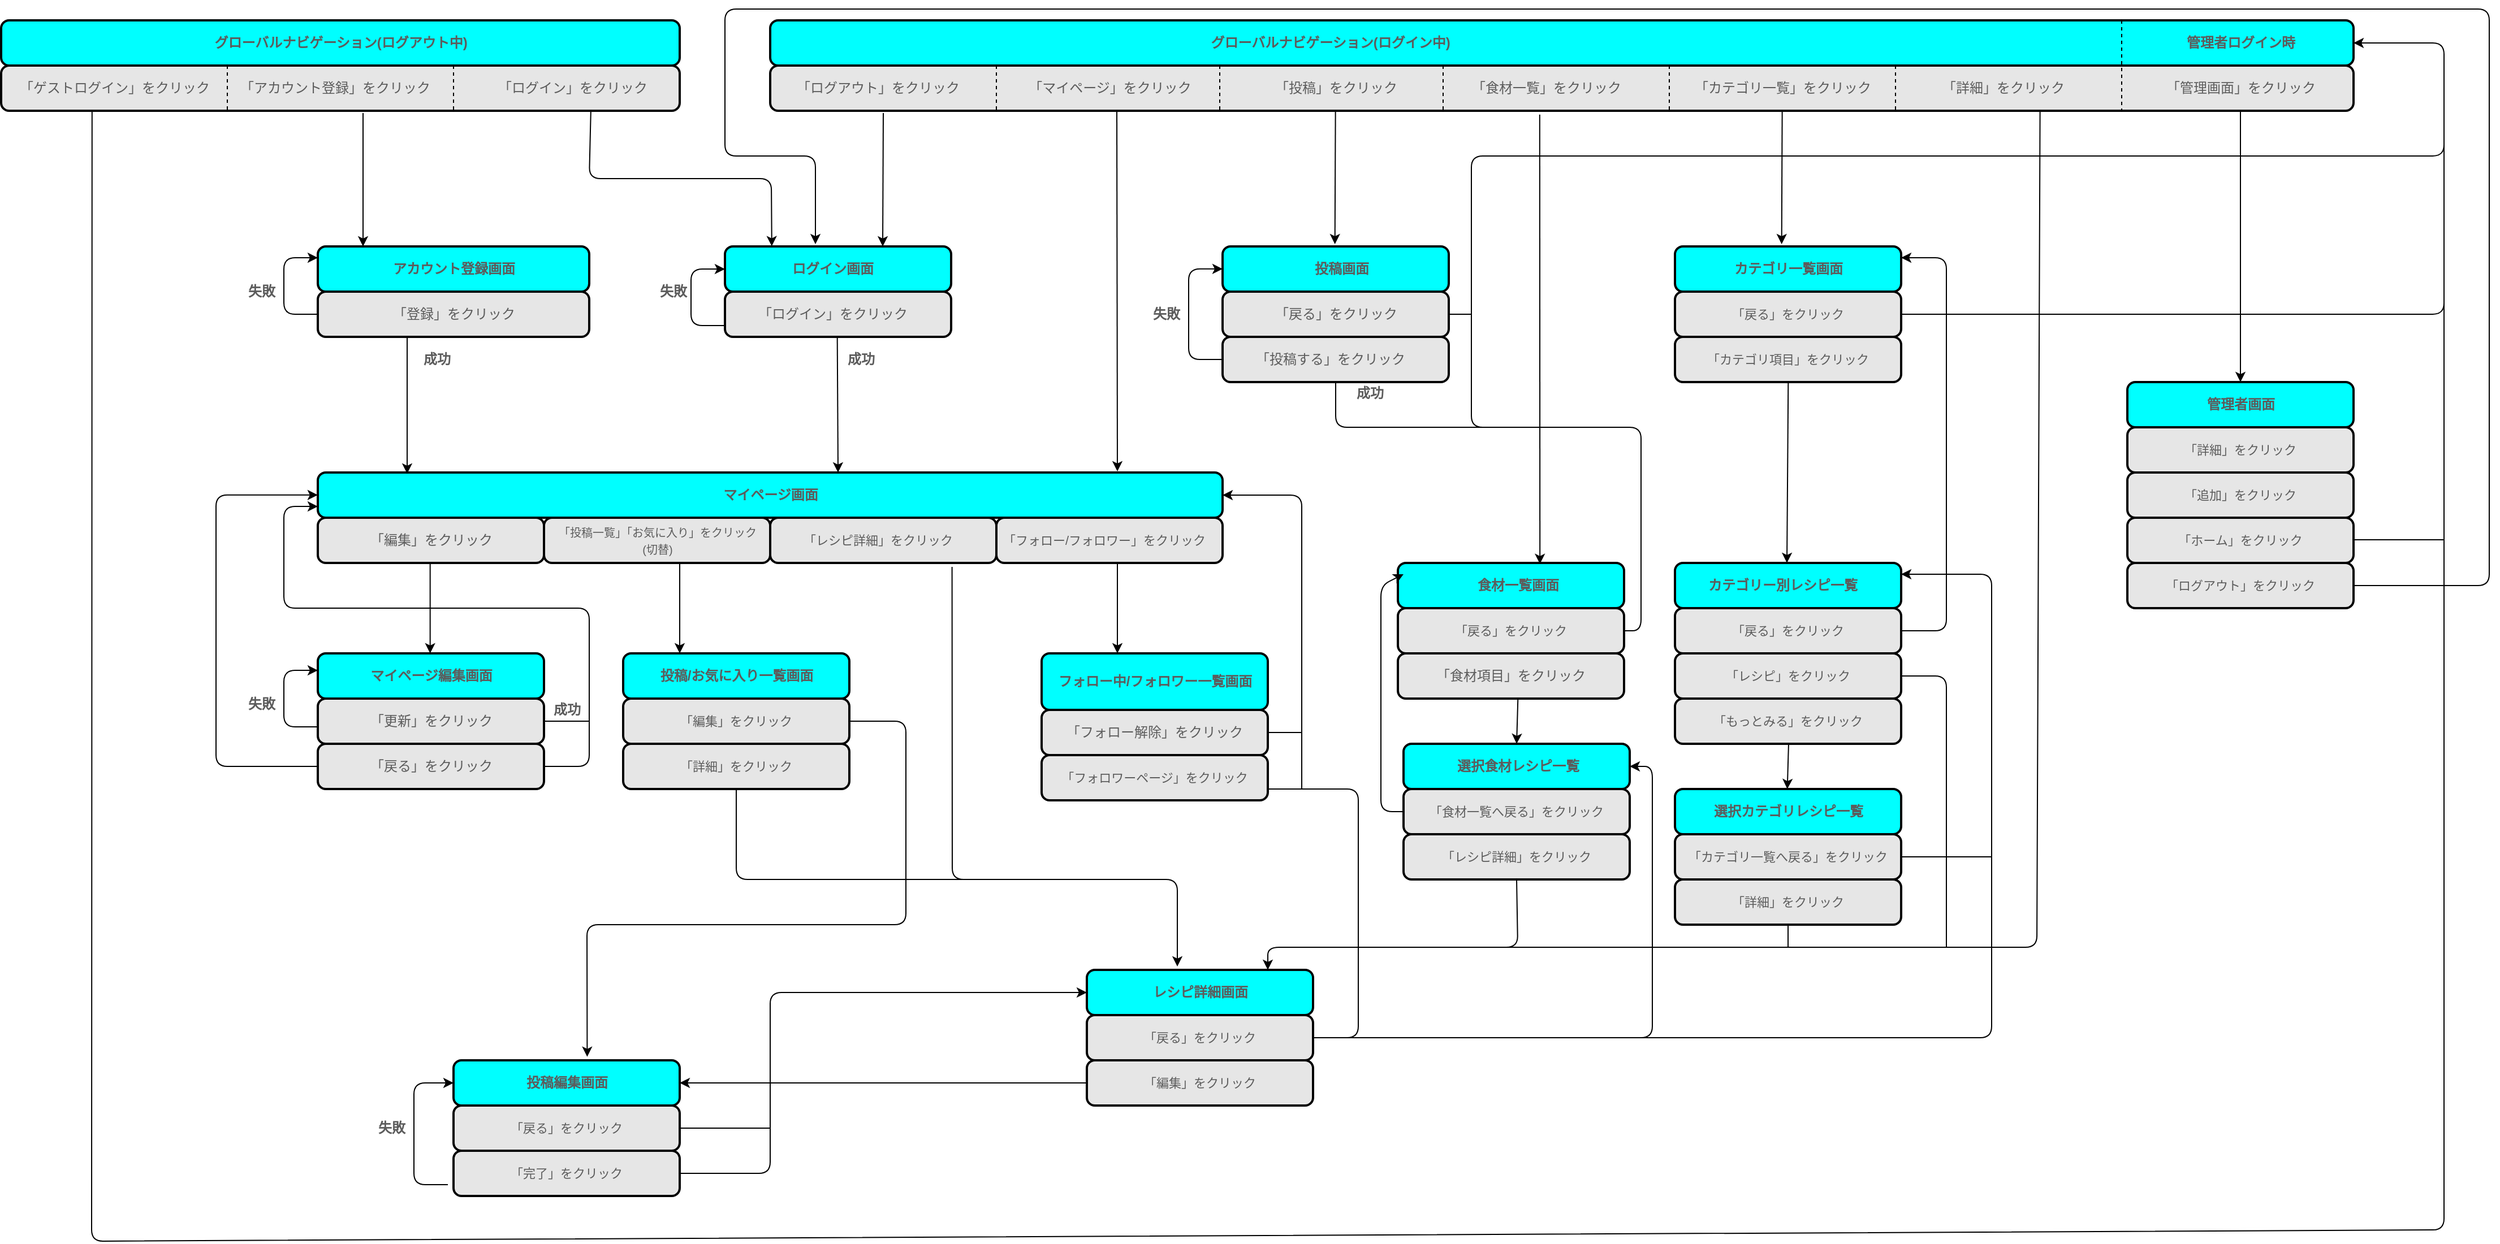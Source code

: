 <mxfile>
    <diagram id="wnUQLy2C2pSzw91083lf" name="ページ1">
        <mxGraphModel dx="3049" dy="1562" grid="1" gridSize="10" guides="1" tooltips="1" connect="1" arrows="1" fold="1" page="1" pageScale="1" pageWidth="827" pageHeight="1169" math="0" shadow="0">
            <root>
                <mxCell id="0"/>
                <mxCell id="1" parent="0"/>
                <mxCell id="24" value="" style="rounded=1;whiteSpace=wrap;html=1;absoluteArcSize=1;arcSize=14;strokeWidth=2;sketch=0;fontColor=#5C5C5C;fillColor=#00FFFF;" parent="1" vertex="1">
                    <mxGeometry x="-160" y="40" width="600" height="40" as="geometry"/>
                </mxCell>
                <mxCell id="26" value="&lt;b&gt;グローバルナビゲーション(ログアウト中)&lt;/b&gt;" style="text;html=1;align=center;verticalAlign=middle;resizable=0;points=[];autosize=1;strokeColor=none;fontColor=#5C5C5C;" parent="1" vertex="1">
                    <mxGeometry x="20" y="50" width="240" height="20" as="geometry"/>
                </mxCell>
                <mxCell id="27" value="&lt;b&gt;グローバルナビゲーション(ログイン中)&lt;/b&gt;" style="text;html=1;align=center;verticalAlign=middle;resizable=0;points=[];autosize=1;strokeColor=none;fontColor=#5C5C5C;" parent="1" vertex="1">
                    <mxGeometry x="570" y="50" width="220" height="20" as="geometry"/>
                </mxCell>
                <mxCell id="28" value="" style="rounded=1;whiteSpace=wrap;html=1;absoluteArcSize=1;arcSize=14;strokeWidth=2;sketch=0;fontColor=#5C5C5C;fillColor=#E6E6E6;" parent="1" vertex="1">
                    <mxGeometry x="-160" y="80" width="600" height="40" as="geometry"/>
                </mxCell>
                <mxCell id="29" value="" style="rounded=1;whiteSpace=wrap;html=1;absoluteArcSize=1;arcSize=14;strokeWidth=2;sketch=0;fontColor=#5C5C5C;fillColor=#E6E6E6;" parent="1" vertex="1">
                    <mxGeometry x="520" y="80" width="1400" height="40" as="geometry"/>
                </mxCell>
                <mxCell id="30" value="" style="line;strokeWidth=1;direction=south;html=1;perimeter=backbonePerimeter;points=[];outlineConnect=0;rounded=0;sketch=0;fontColor=#5C5C5C;fillColor=#E6E6E6;dashed=1;" parent="1" vertex="1">
                    <mxGeometry x="235" y="80" width="10" height="40" as="geometry"/>
                </mxCell>
                <mxCell id="31" value="" style="line;strokeWidth=1;direction=south;html=1;perimeter=backbonePerimeter;points=[];outlineConnect=0;rounded=0;sketch=0;fontColor=#5C5C5C;fillColor=#E6E6E6;dashed=1;" parent="1" vertex="1">
                    <mxGeometry x="715" y="80" width="10" height="40" as="geometry"/>
                </mxCell>
                <mxCell id="32" value="「ログイン」をクリック" style="text;html=1;align=center;verticalAlign=middle;resizable=0;points=[];autosize=1;strokeColor=none;fontColor=#5C5C5C;" parent="1" vertex="1">
                    <mxGeometry x="270" y="90" width="150" height="20" as="geometry"/>
                </mxCell>
                <mxCell id="33" value="&lt;font style=&quot;font-size: 12px&quot;&gt;「アカウント登録」をクリック&lt;/font&gt;" style="text;html=1;align=center;verticalAlign=middle;resizable=0;points=[];autosize=1;strokeColor=none;fontColor=#5C5C5C;" parent="1" vertex="1">
                    <mxGeometry x="45" y="90" width="180" height="20" as="geometry"/>
                </mxCell>
                <mxCell id="35" value="" style="rounded=1;whiteSpace=wrap;html=1;absoluteArcSize=1;arcSize=14;strokeWidth=2;sketch=0;fontColor=#5C5C5C;fillColor=#00FFFF;" parent="1" vertex="1">
                    <mxGeometry x="520" y="40" width="1400" height="40" as="geometry"/>
                </mxCell>
                <mxCell id="37" value="&lt;b&gt;グローバルナビゲーション(ログイン中)&lt;/b&gt;" style="text;html=1;align=center;verticalAlign=middle;resizable=0;points=[];autosize=1;strokeColor=none;fontColor=#5C5C5C;" parent="1" vertex="1">
                    <mxGeometry x="905" y="50" width="220" height="20" as="geometry"/>
                </mxCell>
                <mxCell id="44" value="" style="rounded=1;whiteSpace=wrap;html=1;absoluteArcSize=1;arcSize=14;strokeWidth=2;sketch=0;fontColor=#5C5C5C;fillColor=#00FFFF;" parent="1" vertex="1">
                    <mxGeometry x="120" y="240" width="240" height="40" as="geometry"/>
                </mxCell>
                <mxCell id="45" value="&lt;b&gt;アカウント登録画面&lt;/b&gt;" style="text;html=1;align=center;verticalAlign=middle;resizable=0;points=[];autosize=1;strokeColor=none;fontColor=#5C5C5C;" parent="1" vertex="1">
                    <mxGeometry x="180" y="250" width="120" height="20" as="geometry"/>
                </mxCell>
                <mxCell id="46" value="" style="rounded=1;whiteSpace=wrap;html=1;absoluteArcSize=1;arcSize=14;strokeWidth=2;sketch=0;fontColor=#5C5C5C;fillColor=#E6E6E6;" parent="1" vertex="1">
                    <mxGeometry x="120" y="280" width="240" height="40" as="geometry"/>
                </mxCell>
                <mxCell id="48" value="&lt;font style=&quot;font-size: 12px&quot;&gt;「登録」をクリック&lt;/font&gt;" style="text;html=1;align=center;verticalAlign=middle;resizable=0;points=[];autosize=1;strokeColor=none;fontColor=#5C5C5C;" parent="1" vertex="1">
                    <mxGeometry x="180" y="290" width="120" height="20" as="geometry"/>
                </mxCell>
                <mxCell id="50" value="「ログアウト」をクリック" style="text;html=1;align=center;verticalAlign=middle;resizable=0;points=[];autosize=1;strokeColor=none;fontColor=#5C5C5C;" parent="1" vertex="1">
                    <mxGeometry x="535" y="90" width="160" height="20" as="geometry"/>
                </mxCell>
                <mxCell id="51" value="" style="rounded=1;whiteSpace=wrap;html=1;absoluteArcSize=1;arcSize=14;strokeWidth=2;sketch=0;fontColor=#5C5C5C;fillColor=#00FFFF;" parent="1" vertex="1">
                    <mxGeometry x="480" y="240" width="200" height="40" as="geometry"/>
                </mxCell>
                <mxCell id="52" value="&lt;b&gt;ログイン画面&lt;/b&gt;" style="text;html=1;align=center;verticalAlign=middle;resizable=0;points=[];autosize=1;strokeColor=none;fontColor=#5C5C5C;" parent="1" vertex="1">
                    <mxGeometry x="530" y="250" width="90" height="20" as="geometry"/>
                </mxCell>
                <mxCell id="53" value="" style="rounded=1;whiteSpace=wrap;html=1;absoluteArcSize=1;arcSize=14;strokeWidth=2;sketch=0;fontColor=#5C5C5C;fillColor=#E6E6E6;" parent="1" vertex="1">
                    <mxGeometry x="480" y="280" width="200" height="40" as="geometry"/>
                </mxCell>
                <mxCell id="54" value="「ログイン」をクリック" style="text;html=1;align=center;verticalAlign=middle;resizable=0;points=[];autosize=1;strokeColor=none;fontColor=#5C5C5C;" parent="1" vertex="1">
                    <mxGeometry x="500" y="290" width="150" height="20" as="geometry"/>
                </mxCell>
                <mxCell id="58" value="" style="endArrow=classic;html=1;fontColor=#5C5C5C;fillColor=#21C0A5;" parent="1" edge="1">
                    <mxGeometry width="50" height="50" relative="1" as="geometry">
                        <mxPoint x="160" y="122" as="sourcePoint"/>
                        <mxPoint x="160" y="240" as="targetPoint"/>
                    </mxGeometry>
                </mxCell>
                <mxCell id="59" value="" style="endArrow=classic;html=1;fontColor=#5C5C5C;fillColor=#21C0A5;" parent="1" edge="1">
                    <mxGeometry width="50" height="50" relative="1" as="geometry">
                        <mxPoint x="620" y="122" as="sourcePoint"/>
                        <mxPoint x="619.5" y="240" as="targetPoint"/>
                    </mxGeometry>
                </mxCell>
                <mxCell id="60" value="" style="endArrow=classic;html=1;fontColor=#5C5C5C;fillColor=#21C0A5;exitX=0.869;exitY=1.025;exitDx=0;exitDy=0;exitPerimeter=0;entryX=0.207;entryY=-0.005;entryDx=0;entryDy=0;entryPerimeter=0;" parent="1" source="28" target="51" edge="1">
                    <mxGeometry width="50" height="50" relative="1" as="geometry">
                        <mxPoint x="340.4" y="110.0" as="sourcePoint"/>
                        <mxPoint x="560" y="180" as="targetPoint"/>
                        <Array as="points">
                            <mxPoint x="360" y="180"/>
                            <mxPoint x="521" y="180"/>
                        </Array>
                    </mxGeometry>
                </mxCell>
                <mxCell id="62" value="「マイページ」をクリック" style="text;html=1;align=center;verticalAlign=middle;resizable=0;points=[];autosize=1;strokeColor=none;fontColor=#5C5C5C;" parent="1" vertex="1">
                    <mxGeometry x="740" y="90" width="160" height="20" as="geometry"/>
                </mxCell>
                <mxCell id="63" value="" style="rounded=1;whiteSpace=wrap;html=1;absoluteArcSize=1;arcSize=14;strokeWidth=2;sketch=0;fontColor=#5C5C5C;fillColor=#00FFFF;" parent="1" vertex="1">
                    <mxGeometry x="120" y="440" width="800" height="40" as="geometry"/>
                </mxCell>
                <mxCell id="64" value="" style="rounded=1;whiteSpace=wrap;html=1;absoluteArcSize=1;arcSize=14;strokeWidth=2;sketch=0;fontColor=#5C5C5C;fillColor=#E6E6E6;" parent="1" vertex="1">
                    <mxGeometry x="120" y="480" width="200" height="40" as="geometry"/>
                </mxCell>
                <mxCell id="65" value="&lt;b&gt;マイページ画面&lt;/b&gt;" style="text;html=1;align=center;verticalAlign=middle;resizable=0;points=[];autosize=1;strokeColor=none;fontColor=#5C5C5C;" parent="1" vertex="1">
                    <mxGeometry x="470" y="450" width="100" height="20" as="geometry"/>
                </mxCell>
                <mxCell id="72" value="「編集」をクリック" style="text;html=1;align=center;verticalAlign=middle;resizable=0;points=[];autosize=1;strokeColor=none;fontColor=#5C5C5C;" parent="1" vertex="1">
                    <mxGeometry x="160" y="490" width="120" height="20" as="geometry"/>
                </mxCell>
                <mxCell id="76" value="" style="rounded=1;whiteSpace=wrap;html=1;absoluteArcSize=1;arcSize=14;strokeWidth=2;sketch=0;fontColor=#5C5C5C;fillColor=#00FFFF;" parent="1" vertex="1">
                    <mxGeometry x="120" y="600" width="200" height="40" as="geometry"/>
                </mxCell>
                <mxCell id="78" value="&lt;b&gt;マイページ編集画面&lt;/b&gt;" style="text;html=1;align=center;verticalAlign=middle;resizable=0;points=[];autosize=1;strokeColor=none;fontColor=#5C5C5C;" parent="1" vertex="1">
                    <mxGeometry x="160" y="610" width="120" height="20" as="geometry"/>
                </mxCell>
                <mxCell id="84" value="成功" style="text;html=1;align=center;verticalAlign=middle;resizable=0;points=[];autosize=1;strokeColor=none;fontColor=#5C5C5C;fontStyle=1" parent="1" vertex="1">
                    <mxGeometry x="320" y="640" width="40" height="20" as="geometry"/>
                </mxCell>
                <mxCell id="86" value="" style="rounded=1;whiteSpace=wrap;html=1;absoluteArcSize=1;arcSize=14;strokeWidth=2;sketch=0;fontColor=#5C5C5C;fillColor=#E6E6E6;" parent="1" vertex="1">
                    <mxGeometry x="120" y="640" width="200" height="40" as="geometry"/>
                </mxCell>
                <mxCell id="88" value="" style="rounded=1;whiteSpace=wrap;html=1;absoluteArcSize=1;arcSize=14;strokeWidth=2;sketch=0;fontColor=#5C5C5C;fillColor=#E6E6E6;" parent="1" vertex="1">
                    <mxGeometry x="120" y="680" width="200" height="40" as="geometry"/>
                </mxCell>
                <mxCell id="89" value="" style="rounded=1;whiteSpace=wrap;html=1;absoluteArcSize=1;arcSize=14;strokeWidth=2;sketch=0;fontColor=#5C5C5C;fillColor=#E6E6E6;" parent="1" vertex="1">
                    <mxGeometry x="520" y="480" width="200" height="40" as="geometry"/>
                </mxCell>
                <mxCell id="90" value="" style="rounded=1;whiteSpace=wrap;html=1;absoluteArcSize=1;arcSize=14;strokeWidth=2;sketch=0;fontColor=#5C5C5C;fillColor=#00FFFF;" parent="1" vertex="1">
                    <mxGeometry x="760" y="600" width="200" height="50" as="geometry"/>
                </mxCell>
                <mxCell id="91" value="「フォロー解除」をクリック" style="rounded=1;whiteSpace=wrap;html=1;absoluteArcSize=1;arcSize=14;strokeWidth=2;sketch=0;fontColor=#5C5C5C;fillColor=#E6E6E6;" parent="1" vertex="1">
                    <mxGeometry x="760" y="650" width="200" height="40" as="geometry"/>
                </mxCell>
                <mxCell id="93" value="「レシピ詳細」をクリック" style="text;html=1;align=center;verticalAlign=middle;resizable=0;points=[];autosize=1;strokeColor=none;fontColor=#5C5C5C;fontSize=11;" parent="1" vertex="1">
                    <mxGeometry x="540" y="490" width="150" height="20" as="geometry"/>
                </mxCell>
                <mxCell id="94" value="&lt;b&gt;フォロー中/フォロワー一覧画面&lt;/b&gt;" style="text;html=1;align=center;verticalAlign=middle;resizable=0;points=[];autosize=1;strokeColor=none;fontColor=#5C5C5C;" parent="1" vertex="1">
                    <mxGeometry x="765" y="615" width="190" height="20" as="geometry"/>
                </mxCell>
                <mxCell id="96" value="「戻る」をクリック" style="text;html=1;align=center;verticalAlign=middle;resizable=0;points=[];autosize=1;strokeColor=none;fontColor=#5C5C5C;" parent="1" vertex="1">
                    <mxGeometry x="160" y="690" width="120" height="20" as="geometry"/>
                </mxCell>
                <mxCell id="97" value="" style="edgeStyle=segmentEdgeStyle;endArrow=classic;html=1;fontColor=#5C5C5C;strokeColor=#000000;fillColor=#21C0A5;" parent="1" edge="1">
                    <mxGeometry width="50" height="50" relative="1" as="geometry">
                        <mxPoint x="120" y="700" as="sourcePoint"/>
                        <mxPoint x="119.93" y="459.93" as="targetPoint"/>
                        <Array as="points">
                            <mxPoint x="30" y="700"/>
                            <mxPoint x="30" y="460"/>
                        </Array>
                    </mxGeometry>
                </mxCell>
                <mxCell id="101" value="" style="edgeStyle=segmentEdgeStyle;endArrow=classic;html=1;fontColor=#5C5C5C;strokeColor=#000000;fillColor=#21C0A5;entryX=1;entryY=0.5;entryDx=0;entryDy=0;" parent="1" target="63" edge="1">
                    <mxGeometry width="50" height="50" relative="1" as="geometry">
                        <mxPoint x="990" y="720" as="sourcePoint"/>
                        <mxPoint x="730" y="460" as="targetPoint"/>
                        <Array as="points">
                            <mxPoint x="990" y="670"/>
                            <mxPoint x="990" y="460"/>
                        </Array>
                    </mxGeometry>
                </mxCell>
                <mxCell id="105" value="&lt;font style=&quot;font-size: 11px&quot;&gt;「フォロワーページ」をクリック&lt;/font&gt;" style="rounded=1;whiteSpace=wrap;html=1;absoluteArcSize=1;arcSize=14;strokeWidth=2;sketch=0;fontColor=#5C5C5C;fillColor=#E6E6E6;" parent="1" vertex="1">
                    <mxGeometry x="760" y="690" width="200" height="40" as="geometry"/>
                </mxCell>
                <mxCell id="107" value="" style="endArrow=classic;html=1;fontColor=#5C5C5C;fillColor=#21C0A5;" parent="1" edge="1">
                    <mxGeometry width="50" height="50" relative="1" as="geometry">
                        <mxPoint x="219.33" y="520" as="sourcePoint"/>
                        <mxPoint x="219.33" y="600" as="targetPoint"/>
                    </mxGeometry>
                </mxCell>
                <mxCell id="108" value="" style="endArrow=classic;html=1;fontColor=#5C5C5C;fillColor=#21C0A5;" parent="1" edge="1">
                    <mxGeometry width="50" height="50" relative="1" as="geometry">
                        <mxPoint x="827" y="520" as="sourcePoint"/>
                        <mxPoint x="827" y="600" as="targetPoint"/>
                    </mxGeometry>
                </mxCell>
                <mxCell id="110" value="" style="line;strokeWidth=1;direction=south;html=1;perimeter=backbonePerimeter;points=[];outlineConnect=0;rounded=0;sketch=0;fontColor=#5C5C5C;fillColor=#E6E6E6;dashed=1;" parent="1" vertex="1">
                    <mxGeometry x="725" y="80" width="385" height="40" as="geometry"/>
                </mxCell>
                <mxCell id="112" value="" style="edgeStyle=segmentEdgeStyle;endArrow=classic;html=1;fontSize=11;fontColor=#5C5C5C;strokeColor=#000000;fillColor=#21C0A5;exitX=0;exitY=0.5;exitDx=0;exitDy=0;entryX=0;entryY=0.25;entryDx=0;entryDy=0;" parent="1" source="46" target="44" edge="1">
                    <mxGeometry width="50" height="50" relative="1" as="geometry">
                        <mxPoint x="390" y="440" as="sourcePoint"/>
                        <mxPoint x="100" y="260" as="targetPoint"/>
                        <Array as="points">
                            <mxPoint x="90" y="300"/>
                            <mxPoint x="90" y="250"/>
                        </Array>
                    </mxGeometry>
                </mxCell>
                <mxCell id="114" value="" style="edgeStyle=segmentEdgeStyle;endArrow=classic;html=1;fontSize=11;fontColor=#5C5C5C;strokeColor=#000000;fillColor=#21C0A5;exitX=0;exitY=0.5;exitDx=0;exitDy=0;entryX=0;entryY=0.25;entryDx=0;entryDy=0;" parent="1" edge="1">
                    <mxGeometry width="50" height="50" relative="1" as="geometry">
                        <mxPoint x="480" y="310" as="sourcePoint"/>
                        <mxPoint x="480" y="260" as="targetPoint"/>
                        <Array as="points">
                            <mxPoint x="450" y="310"/>
                            <mxPoint x="450" y="260"/>
                        </Array>
                    </mxGeometry>
                </mxCell>
                <mxCell id="115" value="失敗" style="text;html=1;align=center;verticalAlign=middle;resizable=0;points=[];autosize=1;strokeColor=none;fontColor=#5C5C5C;fontStyle=1" parent="1" vertex="1">
                    <mxGeometry x="414" y="270" width="40" height="20" as="geometry"/>
                </mxCell>
                <mxCell id="116" value="「食材一覧」をクリック" style="text;html=1;align=center;verticalAlign=middle;resizable=0;points=[];autosize=1;strokeColor=none;fontColor=#5C5C5C;" parent="1" vertex="1">
                    <mxGeometry x="1131" y="90" width="150" height="20" as="geometry"/>
                </mxCell>
                <mxCell id="117" value="「カテゴリ一覧」をクリック" style="text;html=1;align=center;verticalAlign=middle;resizable=0;points=[];autosize=1;strokeColor=none;fontColor=#5C5C5C;" parent="1" vertex="1">
                    <mxGeometry x="1330" y="90" width="170" height="20" as="geometry"/>
                </mxCell>
                <mxCell id="118" value="" style="line;strokeWidth=1;direction=south;html=1;perimeter=backbonePerimeter;points=[];outlineConnect=0;rounded=0;sketch=0;fontColor=#5C5C5C;fillColor=#E6E6E6;dashed=1;" parent="1" vertex="1">
                    <mxGeometry x="1110" y="80" width="10" height="40" as="geometry"/>
                </mxCell>
                <mxCell id="120" value="" style="line;strokeWidth=1;direction=south;html=1;perimeter=backbonePerimeter;points=[];outlineConnect=0;rounded=0;sketch=0;fontColor=#5C5C5C;fillColor=#E6E6E6;dashed=1;" parent="1" vertex="1">
                    <mxGeometry x="1310" y="80" width="10" height="40" as="geometry"/>
                </mxCell>
                <mxCell id="121" value="「投稿」をクリック" style="text;html=1;align=center;verticalAlign=middle;resizable=0;points=[];autosize=1;strokeColor=none;fontColor=#5C5C5C;" parent="1" vertex="1">
                    <mxGeometry x="960" y="90" width="120" height="20" as="geometry"/>
                </mxCell>
                <mxCell id="122" value="" style="endArrow=classic;html=1;fontColor=#5C5C5C;fillColor=#21C0A5;" parent="1" edge="1">
                    <mxGeometry width="50" height="50" relative="1" as="geometry">
                        <mxPoint x="826.5" y="120" as="sourcePoint"/>
                        <mxPoint x="827" y="439" as="targetPoint"/>
                    </mxGeometry>
                </mxCell>
                <mxCell id="95" value="「更新」をクリック" style="text;html=1;align=center;verticalAlign=middle;resizable=0;points=[];autosize=1;strokeColor=none;fontColor=#5C5C5C;" parent="1" vertex="1">
                    <mxGeometry x="160" y="650" width="120" height="20" as="geometry"/>
                </mxCell>
                <mxCell id="127" value="" style="endArrow=classic;html=1;" parent="1" edge="1">
                    <mxGeometry width="50" height="50" relative="1" as="geometry">
                        <mxPoint x="199" y="320" as="sourcePoint"/>
                        <mxPoint x="199" y="441" as="targetPoint"/>
                    </mxGeometry>
                </mxCell>
                <mxCell id="129" value="成功" style="text;html=1;align=center;verticalAlign=middle;resizable=0;points=[];autosize=1;strokeColor=none;fontColor=#5C5C5C;fontStyle=1" parent="1" vertex="1">
                    <mxGeometry x="205" y="330" width="40" height="20" as="geometry"/>
                </mxCell>
                <mxCell id="130" value="成功" style="text;html=1;align=center;verticalAlign=middle;resizable=0;points=[];autosize=1;strokeColor=none;fontColor=#5C5C5C;fontStyle=1" parent="1" vertex="1">
                    <mxGeometry x="580" y="330" width="40" height="20" as="geometry"/>
                </mxCell>
                <mxCell id="132" value="" style="endArrow=classic;html=1;exitX=1;exitY=0.5;exitDx=0;exitDy=0;entryX=0;entryY=0.75;entryDx=0;entryDy=0;" parent="1" source="88" target="63" edge="1">
                    <mxGeometry width="50" height="50" relative="1" as="geometry">
                        <mxPoint x="460" y="460" as="sourcePoint"/>
                        <mxPoint x="90" y="470" as="targetPoint"/>
                        <Array as="points">
                            <mxPoint x="360" y="700"/>
                            <mxPoint x="360" y="560"/>
                            <mxPoint x="90" y="560"/>
                            <mxPoint x="90" y="470"/>
                        </Array>
                    </mxGeometry>
                </mxCell>
                <mxCell id="134" value="" style="rounded=1;whiteSpace=wrap;html=1;absoluteArcSize=1;arcSize=14;strokeWidth=2;sketch=0;fontColor=#5C5C5C;fillColor=#00FFFF;" parent="1" vertex="1">
                    <mxGeometry x="920" y="240" width="200" height="40" as="geometry"/>
                </mxCell>
                <mxCell id="135" value="" style="rounded=1;whiteSpace=wrap;html=1;absoluteArcSize=1;arcSize=14;strokeWidth=2;sketch=0;fontColor=#5C5C5C;fillColor=#E6E6E6;" parent="1" vertex="1">
                    <mxGeometry x="920" y="320" width="200" height="40" as="geometry"/>
                </mxCell>
                <mxCell id="136" value="&lt;b&gt;投稿画面&lt;/b&gt;" style="text;html=1;align=center;verticalAlign=middle;resizable=0;points=[];autosize=1;strokeColor=none;fontColor=#5C5C5C;" parent="1" vertex="1">
                    <mxGeometry x="995" y="250" width="60" height="20" as="geometry"/>
                </mxCell>
                <mxCell id="137" value="「投稿する」をクリック" style="text;html=1;align=center;verticalAlign=middle;resizable=0;points=[];autosize=1;strokeColor=none;fontColor=#5C5C5C;" parent="1" vertex="1">
                    <mxGeometry x="940" y="330" width="150" height="20" as="geometry"/>
                </mxCell>
                <mxCell id="138" value="" style="endArrow=classic;html=1;fontColor=#5C5C5C;fillColor=#21C0A5;" parent="1" edge="1">
                    <mxGeometry width="50" height="50" relative="1" as="geometry">
                        <mxPoint x="1019.83" y="120" as="sourcePoint"/>
                        <mxPoint x="1019.33" y="238" as="targetPoint"/>
                    </mxGeometry>
                </mxCell>
                <mxCell id="139" value="" style="edgeStyle=segmentEdgeStyle;endArrow=classic;html=1;fontSize=11;fontColor=#5C5C5C;strokeColor=#000000;fillColor=#21C0A5;entryX=0;entryY=0.25;entryDx=0;entryDy=0;exitX=0;exitY=0.5;exitDx=0;exitDy=0;" parent="1" source="135" edge="1">
                    <mxGeometry width="50" height="50" relative="1" as="geometry">
                        <mxPoint x="890" y="340" as="sourcePoint"/>
                        <mxPoint x="920" y="259.93" as="targetPoint"/>
                        <Array as="points">
                            <mxPoint x="890" y="340"/>
                            <mxPoint x="890" y="260"/>
                        </Array>
                    </mxGeometry>
                </mxCell>
                <mxCell id="140" value="失敗" style="text;html=1;align=center;verticalAlign=middle;resizable=0;points=[];autosize=1;strokeColor=none;fontColor=#5C5C5C;fontStyle=1" parent="1" vertex="1">
                    <mxGeometry x="850" y="290" width="40" height="20" as="geometry"/>
                </mxCell>
                <mxCell id="142" value="成功" style="text;html=1;align=center;verticalAlign=middle;resizable=0;points=[];autosize=1;strokeColor=none;fontColor=#5C5C5C;fontStyle=1" parent="1" vertex="1">
                    <mxGeometry x="1030" y="360" width="40" height="20" as="geometry"/>
                </mxCell>
                <mxCell id="145" value="" style="rounded=1;whiteSpace=wrap;html=1;absoluteArcSize=1;arcSize=14;strokeWidth=2;sketch=0;fontColor=#5C5C5C;fillColor=#E6E6E6;" parent="1" vertex="1">
                    <mxGeometry x="920" y="280" width="200" height="40" as="geometry"/>
                </mxCell>
                <mxCell id="146" value="「戻る」をクリック" style="text;html=1;align=center;verticalAlign=middle;resizable=0;points=[];autosize=1;strokeColor=none;fontColor=#5C5C5C;" parent="1" vertex="1">
                    <mxGeometry x="960" y="290" width="120" height="20" as="geometry"/>
                </mxCell>
                <mxCell id="151" value="" style="rounded=1;whiteSpace=wrap;html=1;absoluteArcSize=1;arcSize=14;strokeWidth=2;sketch=0;fontColor=#5C5C5C;fillColor=#00FFFF;" parent="1" vertex="1">
                    <mxGeometry x="1075" y="520" width="200" height="40" as="geometry"/>
                </mxCell>
                <mxCell id="152" value="「食材項目」をクリック" style="rounded=1;whiteSpace=wrap;html=1;absoluteArcSize=1;arcSize=14;strokeWidth=2;sketch=0;fontColor=#5C5C5C;fillColor=#E6E6E6;" parent="1" vertex="1">
                    <mxGeometry x="1075" y="600" width="200" height="40" as="geometry"/>
                </mxCell>
                <mxCell id="154" value="&lt;b&gt;食材一覧画面&lt;/b&gt;" style="text;html=1;align=center;verticalAlign=middle;resizable=0;points=[];autosize=1;strokeColor=none;fontColor=#5C5C5C;" parent="1" vertex="1">
                    <mxGeometry x="1136" y="530" width="90" height="20" as="geometry"/>
                </mxCell>
                <mxCell id="160" value="" style="rounded=1;whiteSpace=wrap;html=1;absoluteArcSize=1;arcSize=14;strokeWidth=2;sketch=0;fontColor=#5C5C5C;fillColor=#00FFFF;" parent="1" vertex="1">
                    <mxGeometry x="390" y="600" width="200" height="40" as="geometry"/>
                </mxCell>
                <mxCell id="161" value="&lt;b&gt;投稿/お気に入り一覧画面&lt;/b&gt;" style="text;html=1;align=center;verticalAlign=middle;resizable=0;points=[];autosize=1;strokeColor=none;fontColor=#5C5C5C;" parent="1" vertex="1">
                    <mxGeometry x="415" y="610" width="150" height="20" as="geometry"/>
                </mxCell>
                <mxCell id="163" value="" style="rounded=1;whiteSpace=wrap;html=1;absoluteArcSize=1;arcSize=14;strokeWidth=2;sketch=0;fontColor=#5C5C5C;fillColor=#E6E6E6;" parent="1" vertex="1">
                    <mxGeometry x="320" y="480" width="200" height="40" as="geometry"/>
                </mxCell>
                <mxCell id="164" value="&lt;font style=&quot;font-size: 10px&quot;&gt;「投稿一覧」「お気に入り」をクリック&lt;br&gt;(切替)&lt;/font&gt;" style="text;html=1;align=center;verticalAlign=middle;resizable=0;points=[];autosize=1;strokeColor=none;fontColor=#5C5C5C;" parent="1" vertex="1">
                    <mxGeometry x="320" y="485" width="200" height="30" as="geometry"/>
                </mxCell>
                <mxCell id="165" value="" style="endArrow=classic;html=1;fontColor=#5C5C5C;fillColor=#21C0A5;" parent="1" edge="1">
                    <mxGeometry width="50" height="50" relative="1" as="geometry">
                        <mxPoint x="440" y="520" as="sourcePoint"/>
                        <mxPoint x="440" y="600" as="targetPoint"/>
                    </mxGeometry>
                </mxCell>
                <mxCell id="166" value="" style="endArrow=none;html=1;exitX=0;exitY=0.5;exitDx=0;exitDy=0;entryX=1;entryY=0.5;entryDx=0;entryDy=0;" parent="1" target="86" edge="1">
                    <mxGeometry width="50" height="50" relative="1" as="geometry">
                        <mxPoint x="360" y="660" as="sourcePoint"/>
                        <mxPoint x="330" y="660" as="targetPoint"/>
                    </mxGeometry>
                </mxCell>
                <mxCell id="167" value="" style="endArrow=none;html=1;exitX=0.5;exitY=1;exitDx=0;exitDy=0;" parent="1" source="135" edge="1">
                    <mxGeometry width="50" height="50" relative="1" as="geometry">
                        <mxPoint x="1260" y="305" as="sourcePoint"/>
                        <mxPoint x="1140" y="400" as="targetPoint"/>
                        <Array as="points">
                            <mxPoint x="1020" y="400"/>
                            <mxPoint x="1180" y="400"/>
                        </Array>
                    </mxGeometry>
                </mxCell>
                <mxCell id="171" value="&lt;font style=&quot;font-size: 11px&quot;&gt;「戻る」をクリック&lt;/font&gt;" style="rounded=1;whiteSpace=wrap;html=1;absoluteArcSize=1;arcSize=14;strokeWidth=2;sketch=0;fontColor=#5C5C5C;fillColor=#E6E6E6;" parent="1" vertex="1">
                    <mxGeometry x="1075" y="560" width="200" height="40" as="geometry"/>
                </mxCell>
                <mxCell id="173" value="" style="endArrow=classic;html=1;fontColor=#5C5C5C;fillColor=#21C0A5;entryX=0.5;entryY=0;entryDx=0;entryDy=0;" parent="1" target="174" edge="1">
                    <mxGeometry width="50" height="50" relative="1" as="geometry">
                        <mxPoint x="1181.16" y="640" as="sourcePoint"/>
                        <mxPoint x="1180.33" y="720" as="targetPoint"/>
                    </mxGeometry>
                </mxCell>
                <mxCell id="174" value="" style="rounded=1;whiteSpace=wrap;html=1;absoluteArcSize=1;arcSize=14;strokeWidth=2;sketch=0;fontColor=#5C5C5C;fillColor=#00FFFF;" parent="1" vertex="1">
                    <mxGeometry x="1080" y="680" width="200" height="40" as="geometry"/>
                </mxCell>
                <mxCell id="175" value="&lt;b&gt;選択食材レシピ一覧&lt;/b&gt;" style="text;html=1;align=center;verticalAlign=middle;resizable=0;points=[];autosize=1;strokeColor=none;fontColor=#5C5C5C;" parent="1" vertex="1">
                    <mxGeometry x="1121" y="690" width="120" height="20" as="geometry"/>
                </mxCell>
                <mxCell id="176" value="&lt;font style=&quot;font-size: 11px&quot;&gt;「レシピ詳細」をクリック&lt;/font&gt;" style="rounded=1;whiteSpace=wrap;html=1;absoluteArcSize=1;arcSize=14;strokeWidth=2;sketch=0;fontColor=#5C5C5C;fillColor=#E6E6E6;" parent="1" vertex="1">
                    <mxGeometry x="1080" y="760" width="200" height="40" as="geometry"/>
                </mxCell>
                <mxCell id="178" value="" style="rounded=1;whiteSpace=wrap;html=1;absoluteArcSize=1;arcSize=14;strokeWidth=2;sketch=0;fontColor=#5C5C5C;fillColor=#00FFFF;" parent="1" vertex="1">
                    <mxGeometry x="1320" y="240" width="200" height="40" as="geometry"/>
                </mxCell>
                <mxCell id="179" value="&lt;font style=&quot;font-size: 11px&quot;&gt;「戻る」をクリック&lt;/font&gt;" style="rounded=1;whiteSpace=wrap;html=1;absoluteArcSize=1;arcSize=14;strokeWidth=2;sketch=0;fontColor=#5C5C5C;fillColor=#E6E6E6;" parent="1" vertex="1">
                    <mxGeometry x="1320" y="280" width="200" height="40" as="geometry"/>
                </mxCell>
                <mxCell id="180" value="&lt;font style=&quot;font-size: 11px&quot;&gt;「カテゴリ項目」をクリック&lt;/font&gt;" style="rounded=1;whiteSpace=wrap;html=1;absoluteArcSize=1;arcSize=14;strokeWidth=2;sketch=0;fontColor=#5C5C5C;fillColor=#E6E6E6;" parent="1" vertex="1">
                    <mxGeometry x="1320" y="320" width="200" height="40" as="geometry"/>
                </mxCell>
                <mxCell id="181" value="&lt;b&gt;カテゴリ一覧画面&lt;/b&gt;" style="text;html=1;align=center;verticalAlign=middle;resizable=0;points=[];autosize=1;strokeColor=none;fontColor=#5C5C5C;" parent="1" vertex="1">
                    <mxGeometry x="1365" y="250" width="110" height="20" as="geometry"/>
                </mxCell>
                <mxCell id="182" value="" style="endArrow=classic;html=1;exitX=1;exitY=0.5;exitDx=0;exitDy=0;entryX=1;entryY=0.5;entryDx=0;entryDy=0;" parent="1" source="171" target="35" edge="1">
                    <mxGeometry width="50" height="50" relative="1" as="geometry">
                        <mxPoint x="960" y="530" as="sourcePoint"/>
                        <mxPoint x="1560" y="50" as="targetPoint"/>
                        <Array as="points">
                            <mxPoint x="1290" y="580"/>
                            <mxPoint x="1290" y="400"/>
                            <mxPoint x="1140" y="400"/>
                            <mxPoint x="1140" y="160"/>
                            <mxPoint x="2000" y="160"/>
                            <mxPoint x="2000" y="60"/>
                        </Array>
                    </mxGeometry>
                </mxCell>
                <mxCell id="183" value="" style="endArrow=none;html=1;exitX=1;exitY=0.5;exitDx=0;exitDy=0;" parent="1" source="145" edge="1">
                    <mxGeometry width="50" height="50" relative="1" as="geometry">
                        <mxPoint x="1150" y="305" as="sourcePoint"/>
                        <mxPoint x="1140" y="300" as="targetPoint"/>
                    </mxGeometry>
                </mxCell>
                <mxCell id="184" value="" style="endArrow=classic;html=1;fontColor=#5C5C5C;fillColor=#21C0A5;" parent="1" edge="1">
                    <mxGeometry width="50" height="50" relative="1" as="geometry">
                        <mxPoint x="1414.83" y="120" as="sourcePoint"/>
                        <mxPoint x="1414.33" y="238" as="targetPoint"/>
                    </mxGeometry>
                </mxCell>
                <mxCell id="185" value="" style="endArrow=none;html=1;exitX=1;exitY=0.5;exitDx=0;exitDy=0;" parent="1" source="179" edge="1">
                    <mxGeometry width="50" height="50" relative="1" as="geometry">
                        <mxPoint x="1534" y="330" as="sourcePoint"/>
                        <mxPoint x="2000" y="120" as="targetPoint"/>
                        <Array as="points">
                            <mxPoint x="1760" y="300"/>
                            <mxPoint x="2000" y="300"/>
                        </Array>
                    </mxGeometry>
                </mxCell>
                <mxCell id="186" value="" style="endArrow=classic;html=1;fontColor=#5C5C5C;fillColor=#21C0A5;" parent="1" edge="1">
                    <mxGeometry width="50" height="50" relative="1" as="geometry">
                        <mxPoint x="1420.16" y="360" as="sourcePoint"/>
                        <mxPoint x="1419" y="520" as="targetPoint"/>
                    </mxGeometry>
                </mxCell>
                <mxCell id="187" value="" style="rounded=1;whiteSpace=wrap;html=1;absoluteArcSize=1;arcSize=14;strokeWidth=2;sketch=0;fontColor=#5C5C5C;fillColor=#00FFFF;" parent="1" vertex="1">
                    <mxGeometry x="1320" y="520" width="200" height="40" as="geometry"/>
                </mxCell>
                <mxCell id="188" value="&lt;font style=&quot;font-size: 11px&quot;&gt;「レシピ」をクリック&lt;/font&gt;" style="rounded=1;whiteSpace=wrap;html=1;absoluteArcSize=1;arcSize=14;strokeWidth=2;sketch=0;fontColor=#5C5C5C;fillColor=#E6E6E6;" parent="1" vertex="1">
                    <mxGeometry x="1320" y="600" width="200" height="40" as="geometry"/>
                </mxCell>
                <mxCell id="189" value="&lt;b&gt;カテゴリー別レシピ一覧&lt;/b&gt;" style="text;html=1;align=center;verticalAlign=middle;resizable=0;points=[];autosize=1;strokeColor=none;fontColor=#5C5C5C;" parent="1" vertex="1">
                    <mxGeometry x="1340" y="530" width="150" height="20" as="geometry"/>
                </mxCell>
                <mxCell id="191" value="&lt;font style=&quot;font-size: 11px&quot;&gt;「詳細」をクリック&lt;/font&gt;" style="rounded=1;whiteSpace=wrap;html=1;absoluteArcSize=1;arcSize=14;strokeWidth=2;sketch=0;fontColor=#5C5C5C;fillColor=#E6E6E6;" parent="1" vertex="1">
                    <mxGeometry x="390" y="680" width="200" height="40" as="geometry"/>
                </mxCell>
                <mxCell id="192" value="" style="rounded=1;whiteSpace=wrap;html=1;absoluteArcSize=1;arcSize=14;strokeWidth=2;sketch=0;fontColor=#5C5C5C;fillColor=#00FFFF;" parent="1" vertex="1">
                    <mxGeometry x="800" y="880" width="200" height="40" as="geometry"/>
                </mxCell>
                <mxCell id="193" value="&lt;b&gt;レシピ詳細画面&lt;/b&gt;" style="text;html=1;align=center;verticalAlign=middle;resizable=0;points=[];autosize=1;strokeColor=none;fontColor=#5C5C5C;" parent="1" vertex="1">
                    <mxGeometry x="850" y="890" width="100" height="20" as="geometry"/>
                </mxCell>
                <mxCell id="194" value="&lt;font style=&quot;font-size: 11px&quot;&gt;「戻る」をクリック&lt;/font&gt;" style="rounded=1;whiteSpace=wrap;html=1;absoluteArcSize=1;arcSize=14;strokeWidth=2;sketch=0;fontColor=#5C5C5C;fillColor=#E6E6E6;" parent="1" vertex="1">
                    <mxGeometry x="800" y="920" width="200" height="40" as="geometry"/>
                </mxCell>
                <mxCell id="196" value="" style="edgeStyle=segmentEdgeStyle;endArrow=classic;html=1;fontColor=#5C5C5C;strokeColor=#000000;fillColor=#21C0A5;exitX=1;exitY=0.5;exitDx=0;exitDy=0;entryX=1;entryY=0.5;entryDx=0;entryDy=0;" parent="1" source="194" target="174" edge="1">
                    <mxGeometry width="50" height="50" relative="1" as="geometry">
                        <mxPoint x="1185" y="940" as="sourcePoint"/>
                        <mxPoint x="1160" y="740" as="targetPoint"/>
                        <Array as="points">
                            <mxPoint x="1300" y="940"/>
                            <mxPoint x="1300" y="700"/>
                        </Array>
                    </mxGeometry>
                </mxCell>
                <mxCell id="212" value="" style="endArrow=none;html=1;" parent="1" edge="1">
                    <mxGeometry width="50" height="50" relative="1" as="geometry">
                        <mxPoint x="990" y="720" as="sourcePoint"/>
                        <mxPoint x="960" y="720" as="targetPoint"/>
                        <Array as="points">
                            <mxPoint x="990" y="720"/>
                        </Array>
                    </mxGeometry>
                </mxCell>
                <mxCell id="216" value="" style="rounded=1;whiteSpace=wrap;html=1;absoluteArcSize=1;arcSize=14;strokeWidth=2;sketch=0;fontColor=#5C5C5C;fillColor=#E6E6E6;" parent="1" vertex="1">
                    <mxGeometry x="720" y="480" width="200" height="40" as="geometry"/>
                </mxCell>
                <mxCell id="217" value="「フォロー/フォロワー」をクリック" style="text;html=1;align=center;verticalAlign=middle;resizable=0;points=[];autosize=1;strokeColor=none;fontColor=#5C5C5C;fontSize=11;" parent="1" vertex="1">
                    <mxGeometry x="720" y="490" width="190" height="20" as="geometry"/>
                </mxCell>
                <mxCell id="218" value="" style="endArrow=classic;html=1;fontColor=#5C5C5C;fillColor=#21C0A5;exitX=0.5;exitY=1;exitDx=0;exitDy=0;" parent="1" source="176" edge="1">
                    <mxGeometry width="50" height="50" relative="1" as="geometry">
                        <mxPoint x="1181.16" y="820" as="sourcePoint"/>
                        <mxPoint x="960" y="880" as="targetPoint"/>
                        <Array as="points">
                            <mxPoint x="1181" y="860"/>
                            <mxPoint x="960" y="860"/>
                        </Array>
                    </mxGeometry>
                </mxCell>
                <mxCell id="219" value="" style="endArrow=classic;html=1;exitX=0.486;exitY=1.085;exitDx=0;exitDy=0;exitPerimeter=0;entryX=0.628;entryY=0.022;entryDx=0;entryDy=0;entryPerimeter=0;" parent="1" source="29" target="151" edge="1">
                    <mxGeometry width="50" height="50" relative="1" as="geometry">
                        <mxPoint x="1250" y="530" as="sourcePoint"/>
                        <mxPoint x="1300" y="480" as="targetPoint"/>
                    </mxGeometry>
                </mxCell>
                <mxCell id="221" value="" style="endArrow=classic;html=1;fontColor=#5C5C5C;fillColor=#21C0A5;" parent="1" edge="1">
                    <mxGeometry width="50" height="50" relative="1" as="geometry">
                        <mxPoint x="579.33" y="320" as="sourcePoint"/>
                        <mxPoint x="580" y="440" as="targetPoint"/>
                    </mxGeometry>
                </mxCell>
                <mxCell id="222" value="" style="endArrow=classic;html=1;exitX=0.804;exitY=1.088;exitDx=0;exitDy=0;exitPerimeter=0;" parent="1" source="89" edge="1">
                    <mxGeometry width="50" height="50" relative="1" as="geometry">
                        <mxPoint x="740" y="950" as="sourcePoint"/>
                        <mxPoint x="880" y="877" as="targetPoint"/>
                        <Array as="points">
                            <mxPoint x="681" y="800"/>
                            <mxPoint x="780" y="800"/>
                            <mxPoint x="880" y="800"/>
                        </Array>
                    </mxGeometry>
                </mxCell>
                <mxCell id="224" value="" style="endArrow=none;html=1;" parent="1" edge="1">
                    <mxGeometry width="50" height="50" relative="1" as="geometry">
                        <mxPoint x="1420" y="860" as="sourcePoint"/>
                        <mxPoint x="1170" y="860" as="targetPoint"/>
                        <Array as="points">
                            <mxPoint x="1420" y="860"/>
                        </Array>
                    </mxGeometry>
                </mxCell>
                <mxCell id="225" value="" style="endArrow=classic;html=1;exitX=1;exitY=0.5;exitDx=0;exitDy=0;entryX=1;entryY=0.25;entryDx=0;entryDy=0;" parent="1" source="194" target="187" edge="1">
                    <mxGeometry width="50" height="50" relative="1" as="geometry">
                        <mxPoint x="980" y="700" as="sourcePoint"/>
                        <mxPoint x="1600" y="520" as="targetPoint"/>
                        <Array as="points">
                            <mxPoint x="1600" y="940"/>
                            <mxPoint x="1600" y="530"/>
                        </Array>
                    </mxGeometry>
                </mxCell>
                <mxCell id="227" value="" style="endArrow=none;html=1;exitX=1;exitY=0.5;exitDx=0;exitDy=0;" parent="1" source="194" edge="1">
                    <mxGeometry width="50" height="50" relative="1" as="geometry">
                        <mxPoint x="1035" y="940" as="sourcePoint"/>
                        <mxPoint x="980" y="720" as="targetPoint"/>
                        <Array as="points">
                            <mxPoint x="1040" y="940"/>
                            <mxPoint x="1040" y="880"/>
                            <mxPoint x="1040" y="720"/>
                        </Array>
                    </mxGeometry>
                </mxCell>
                <mxCell id="228" value="&lt;font style=&quot;font-size: 11px&quot;&gt;「編集」をクリック&lt;/font&gt;" style="rounded=1;whiteSpace=wrap;html=1;absoluteArcSize=1;arcSize=14;strokeWidth=2;sketch=0;fontColor=#5C5C5C;fillColor=#E6E6E6;" parent="1" vertex="1">
                    <mxGeometry x="800" y="960" width="200" height="40" as="geometry"/>
                </mxCell>
                <mxCell id="229" value="" style="rounded=1;whiteSpace=wrap;html=1;absoluteArcSize=1;arcSize=14;strokeWidth=2;sketch=0;fontColor=#5C5C5C;fillColor=#00FFFF;" parent="1" vertex="1">
                    <mxGeometry x="240" y="960" width="200" height="40" as="geometry"/>
                </mxCell>
                <mxCell id="230" value="&lt;font style=&quot;font-size: 11px&quot;&gt;「戻る」をクリック&lt;/font&gt;" style="rounded=1;whiteSpace=wrap;html=1;absoluteArcSize=1;arcSize=14;strokeWidth=2;sketch=0;fontColor=#5C5C5C;fillColor=#E6E6E6;" parent="1" vertex="1">
                    <mxGeometry x="240" y="1000" width="200" height="40" as="geometry"/>
                </mxCell>
                <mxCell id="231" value="&lt;font style=&quot;font-size: 11px&quot;&gt;「完了」をクリック&lt;/font&gt;" style="rounded=1;whiteSpace=wrap;html=1;absoluteArcSize=1;arcSize=14;strokeWidth=2;sketch=0;fontColor=#5C5C5C;fillColor=#E6E6E6;" parent="1" vertex="1">
                    <mxGeometry x="240" y="1040" width="200" height="40" as="geometry"/>
                </mxCell>
                <mxCell id="232" value="" style="edgeStyle=segmentEdgeStyle;endArrow=classic;html=1;fontSize=11;fontColor=#5C5C5C;strokeColor=#000000;fillColor=#21C0A5;exitX=0;exitY=0.5;exitDx=0;exitDy=0;entryX=0;entryY=0.5;entryDx=0;entryDy=0;" parent="1" target="229" edge="1">
                    <mxGeometry width="50" height="50" relative="1" as="geometry">
                        <mxPoint x="235" y="1070" as="sourcePoint"/>
                        <mxPoint x="205" y="970" as="targetPoint"/>
                        <Array as="points">
                            <mxPoint x="205" y="1070"/>
                            <mxPoint x="205" y="980"/>
                        </Array>
                    </mxGeometry>
                </mxCell>
                <mxCell id="234" value="失敗" style="text;html=1;align=center;verticalAlign=middle;resizable=0;points=[];autosize=1;strokeColor=none;fontColor=#5C5C5C;fontStyle=1" parent="1" vertex="1">
                    <mxGeometry x="50" y="270" width="40" height="20" as="geometry"/>
                </mxCell>
                <mxCell id="235" value="失敗" style="text;html=1;align=center;verticalAlign=middle;resizable=0;points=[];autosize=1;strokeColor=none;fontColor=#5C5C5C;fontStyle=1" parent="1" vertex="1">
                    <mxGeometry x="165" y="1010" width="40" height="20" as="geometry"/>
                </mxCell>
                <mxCell id="236" value="" style="endArrow=none;html=1;exitX=0.5;exitY=1;exitDx=0;exitDy=0;" parent="1" source="191" edge="1">
                    <mxGeometry width="50" height="50" relative="1" as="geometry">
                        <mxPoint x="390" y="700" as="sourcePoint"/>
                        <mxPoint x="690" y="800" as="targetPoint"/>
                        <Array as="points">
                            <mxPoint x="490" y="800"/>
                        </Array>
                    </mxGeometry>
                </mxCell>
                <mxCell id="238" value="&lt;b&gt;投稿編集画面&lt;/b&gt;" style="text;html=1;align=center;verticalAlign=middle;resizable=0;points=[];autosize=1;strokeColor=none;fontColor=#5C5C5C;" parent="1" vertex="1">
                    <mxGeometry x="295" y="970" width="90" height="20" as="geometry"/>
                </mxCell>
                <mxCell id="239" value="" style="endArrow=classic;html=1;exitX=0;exitY=0.5;exitDx=0;exitDy=0;entryX=1;entryY=0.5;entryDx=0;entryDy=0;" parent="1" source="228" target="229" edge="1">
                    <mxGeometry width="50" height="50" relative="1" as="geometry">
                        <mxPoint x="390" y="700" as="sourcePoint"/>
                        <mxPoint x="440" y="650" as="targetPoint"/>
                    </mxGeometry>
                </mxCell>
                <mxCell id="240" value="" style="endArrow=classic;html=1;exitX=1;exitY=0.5;exitDx=0;exitDy=0;entryX=0;entryY=0.5;entryDx=0;entryDy=0;" parent="1" source="231" target="192" edge="1">
                    <mxGeometry width="50" height="50" relative="1" as="geometry">
                        <mxPoint x="480" y="1070" as="sourcePoint"/>
                        <mxPoint x="520" y="910" as="targetPoint"/>
                        <Array as="points">
                            <mxPoint x="520" y="1060"/>
                            <mxPoint x="520" y="900"/>
                        </Array>
                    </mxGeometry>
                </mxCell>
                <mxCell id="242" value="" style="edgeStyle=segmentEdgeStyle;endArrow=classic;html=1;fontSize=11;fontColor=#5C5C5C;strokeColor=#000000;fillColor=#21C0A5;exitX=0;exitY=0.5;exitDx=0;exitDy=0;entryX=0;entryY=0.25;entryDx=0;entryDy=0;" parent="1" edge="1">
                    <mxGeometry width="50" height="50" relative="1" as="geometry">
                        <mxPoint x="120" y="665" as="sourcePoint"/>
                        <mxPoint x="120" y="615" as="targetPoint"/>
                        <Array as="points">
                            <mxPoint x="90" y="665"/>
                            <mxPoint x="90" y="615"/>
                        </Array>
                    </mxGeometry>
                </mxCell>
                <mxCell id="243" value="失敗" style="text;html=1;align=center;verticalAlign=middle;resizable=0;points=[];autosize=1;strokeColor=none;fontColor=#5C5C5C;fontStyle=1" parent="1" vertex="1">
                    <mxGeometry x="50" y="635" width="40" height="20" as="geometry"/>
                </mxCell>
                <mxCell id="245" value="" style="line;strokeWidth=1;direction=south;html=1;perimeter=backbonePerimeter;points=[];outlineConnect=0;rounded=0;sketch=0;fontColor=#5C5C5C;fillColor=#E6E6E6;dashed=1;" parent="1" vertex="1">
                    <mxGeometry x="1510" y="80" width="10" height="40" as="geometry"/>
                </mxCell>
                <mxCell id="246" value="「詳細」をクリック" style="text;html=1;align=center;verticalAlign=middle;resizable=0;points=[];autosize=1;strokeColor=none;fontColor=#5C5C5C;" parent="1" vertex="1">
                    <mxGeometry x="1550" y="90" width="120" height="20" as="geometry"/>
                </mxCell>
                <mxCell id="247" value="" style="endArrow=none;html=1;exitX=0.802;exitY=1.01;exitDx=0;exitDy=0;exitPerimeter=0;" parent="1" source="29" edge="1">
                    <mxGeometry width="50" height="50" relative="1" as="geometry">
                        <mxPoint x="1190" y="580" as="sourcePoint"/>
                        <mxPoint x="1420" y="860" as="targetPoint"/>
                        <Array as="points">
                            <mxPoint x="1640" y="860"/>
                        </Array>
                    </mxGeometry>
                </mxCell>
                <mxCell id="250" value="&lt;font style=&quot;font-size: 11px&quot;&gt;「編集」をクリック&lt;/font&gt;" style="rounded=1;whiteSpace=wrap;html=1;absoluteArcSize=1;arcSize=14;strokeWidth=2;sketch=0;fontColor=#5C5C5C;fillColor=#E6E6E6;" parent="1" vertex="1">
                    <mxGeometry x="390" y="640" width="200" height="40" as="geometry"/>
                </mxCell>
                <mxCell id="251" value="" style="endArrow=classic;html=1;exitX=1;exitY=0.5;exitDx=0;exitDy=0;entryX=0.591;entryY=-0.078;entryDx=0;entryDy=0;entryPerimeter=0;" parent="1" source="250" target="229" edge="1">
                    <mxGeometry width="50" height="50" relative="1" as="geometry">
                        <mxPoint x="660" y="690" as="sourcePoint"/>
                        <mxPoint x="360" y="840" as="targetPoint"/>
                        <Array as="points">
                            <mxPoint x="640" y="660"/>
                            <mxPoint x="640" y="840"/>
                            <mxPoint x="358" y="840"/>
                        </Array>
                    </mxGeometry>
                </mxCell>
                <mxCell id="252" value="&lt;font style=&quot;font-size: 11px&quot;&gt;「戻る」をクリック&lt;/font&gt;" style="rounded=1;whiteSpace=wrap;html=1;absoluteArcSize=1;arcSize=14;strokeWidth=2;sketch=0;fontColor=#5C5C5C;fillColor=#E6E6E6;" parent="1" vertex="1">
                    <mxGeometry x="1320" y="560" width="200" height="40" as="geometry"/>
                </mxCell>
                <mxCell id="253" value="" style="endArrow=classic;html=1;exitX=1;exitY=0.5;exitDx=0;exitDy=0;entryX=1;entryY=0.25;entryDx=0;entryDy=0;" parent="1" source="252" target="178" edge="1">
                    <mxGeometry width="50" height="50" relative="1" as="geometry">
                        <mxPoint x="1160" y="600" as="sourcePoint"/>
                        <mxPoint x="1560" y="250" as="targetPoint"/>
                        <Array as="points">
                            <mxPoint x="1560" y="580"/>
                            <mxPoint x="1560" y="250"/>
                        </Array>
                    </mxGeometry>
                </mxCell>
                <mxCell id="254" value="&lt;font style=&quot;font-size: 11px&quot;&gt;「食材一覧へ戻る」をクリック&lt;/font&gt;" style="rounded=1;whiteSpace=wrap;html=1;absoluteArcSize=1;arcSize=14;strokeWidth=2;sketch=0;fontColor=#5C5C5C;fillColor=#E6E6E6;" parent="1" vertex="1">
                    <mxGeometry x="1080" y="720" width="200" height="40" as="geometry"/>
                </mxCell>
                <mxCell id="255" value="" style="endArrow=classic;html=1;exitX=0;exitY=0.5;exitDx=0;exitDy=0;" parent="1" source="254" edge="1">
                    <mxGeometry width="50" height="50" relative="1" as="geometry">
                        <mxPoint x="1160" y="600" as="sourcePoint"/>
                        <mxPoint x="1080" y="530" as="targetPoint"/>
                        <Array as="points">
                            <mxPoint x="1060" y="740"/>
                            <mxPoint x="1060" y="540"/>
                        </Array>
                    </mxGeometry>
                </mxCell>
                <mxCell id="256" value="" style="endArrow=none;html=1;exitX=1;exitY=0.5;exitDx=0;exitDy=0;" parent="1" source="230" edge="1">
                    <mxGeometry width="50" height="50" relative="1" as="geometry">
                        <mxPoint x="720" y="600" as="sourcePoint"/>
                        <mxPoint x="520" y="1020" as="targetPoint"/>
                    </mxGeometry>
                </mxCell>
                <mxCell id="259" value="" style="endArrow=none;html=1;exitX=1;exitY=0.5;exitDx=0;exitDy=0;" parent="1" source="91" edge="1">
                    <mxGeometry width="50" height="50" relative="1" as="geometry">
                        <mxPoint x="780" y="600" as="sourcePoint"/>
                        <mxPoint x="990" y="670" as="targetPoint"/>
                    </mxGeometry>
                </mxCell>
                <mxCell id="260" value="" style="endArrow=none;html=1;exitX=1;exitY=0.5;exitDx=0;exitDy=0;" parent="1" source="188" edge="1">
                    <mxGeometry width="50" height="50" relative="1" as="geometry">
                        <mxPoint x="1000" y="720" as="sourcePoint"/>
                        <mxPoint x="1560" y="860" as="targetPoint"/>
                        <Array as="points">
                            <mxPoint x="1560" y="620"/>
                        </Array>
                    </mxGeometry>
                </mxCell>
                <mxCell id="261" value="" style="endArrow=classic;html=1;fontColor=#5C5C5C;fillColor=#21C0A5;entryX=0.5;entryY=0;entryDx=0;entryDy=0;" parent="1" edge="1">
                    <mxGeometry width="50" height="50" relative="1" as="geometry">
                        <mxPoint x="1420.49" y="680" as="sourcePoint"/>
                        <mxPoint x="1419.33" y="720" as="targetPoint"/>
                    </mxGeometry>
                </mxCell>
                <mxCell id="262" value="&lt;font style=&quot;font-size: 11px&quot;&gt;「もっとみる」をクリック&lt;/font&gt;" style="rounded=1;whiteSpace=wrap;html=1;absoluteArcSize=1;arcSize=14;strokeWidth=2;sketch=0;fontColor=#5C5C5C;fillColor=#E6E6E6;" parent="1" vertex="1">
                    <mxGeometry x="1320" y="640" width="200" height="40" as="geometry"/>
                </mxCell>
                <mxCell id="263" value="" style="rounded=1;whiteSpace=wrap;html=1;absoluteArcSize=1;arcSize=14;strokeWidth=2;sketch=0;fontColor=#5C5C5C;fillColor=#00FFFF;" parent="1" vertex="1">
                    <mxGeometry x="1320" y="720" width="200" height="40" as="geometry"/>
                </mxCell>
                <mxCell id="264" value="&lt;b&gt;選択カテゴリレシピ一覧&lt;/b&gt;" style="text;html=1;align=center;verticalAlign=middle;resizable=0;points=[];autosize=1;strokeColor=none;fontColor=#5C5C5C;" parent="1" vertex="1">
                    <mxGeometry x="1345" y="730" width="150" height="20" as="geometry"/>
                </mxCell>
                <mxCell id="265" value="&lt;font style=&quot;font-size: 11px&quot;&gt;「カテゴリ一覧へ戻る」をクリック&lt;/font&gt;" style="rounded=1;whiteSpace=wrap;html=1;absoluteArcSize=1;arcSize=14;strokeWidth=2;sketch=0;fontColor=#5C5C5C;fillColor=#E6E6E6;" parent="1" vertex="1">
                    <mxGeometry x="1320" y="760" width="200" height="40" as="geometry"/>
                </mxCell>
                <mxCell id="266" value="&lt;font style=&quot;font-size: 11px&quot;&gt;「詳細」をクリック&lt;/font&gt;" style="rounded=1;whiteSpace=wrap;html=1;absoluteArcSize=1;arcSize=14;strokeWidth=2;sketch=0;fontColor=#5C5C5C;fillColor=#E6E6E6;" parent="1" vertex="1">
                    <mxGeometry x="1320" y="800" width="200" height="40" as="geometry"/>
                </mxCell>
                <mxCell id="267" value="" style="endArrow=none;html=1;exitX=0.5;exitY=1;exitDx=0;exitDy=0;" parent="1" source="266" edge="1">
                    <mxGeometry width="50" height="50" relative="1" as="geometry">
                        <mxPoint x="1000" y="720" as="sourcePoint"/>
                        <mxPoint x="1420" y="860" as="targetPoint"/>
                    </mxGeometry>
                </mxCell>
                <mxCell id="268" value="" style="endArrow=none;html=1;exitX=1;exitY=0.5;exitDx=0;exitDy=0;" parent="1" source="265" edge="1">
                    <mxGeometry width="50" height="50" relative="1" as="geometry">
                        <mxPoint x="1000" y="720" as="sourcePoint"/>
                        <mxPoint x="1600" y="780" as="targetPoint"/>
                    </mxGeometry>
                </mxCell>
                <mxCell id="270" value="" style="line;strokeWidth=1;direction=south;html=1;perimeter=backbonePerimeter;points=[];outlineConnect=0;rounded=0;sketch=0;fontColor=#5C5C5C;fillColor=#E6E6E6;dashed=1;" parent="1" vertex="1">
                    <mxGeometry x="35" y="80" width="10" height="40" as="geometry"/>
                </mxCell>
                <mxCell id="271" value="&lt;font style=&quot;font-size: 12px&quot;&gt;「ゲストログイン」をクリック&lt;/font&gt;" style="text;html=1;align=center;verticalAlign=middle;resizable=0;points=[];autosize=1;strokeColor=none;fontColor=#5C5C5C;" parent="1" vertex="1">
                    <mxGeometry x="-150" y="90" width="180" height="20" as="geometry"/>
                </mxCell>
                <mxCell id="272" value="" style="endArrow=none;html=1;entryX=0.134;entryY=1.02;entryDx=0;entryDy=0;entryPerimeter=0;" parent="1" target="28" edge="1">
                    <mxGeometry width="50" height="50" relative="1" as="geometry">
                        <mxPoint x="2000" y="279" as="sourcePoint"/>
                        <mxPoint x="-150" y="400" as="targetPoint"/>
                        <Array as="points">
                            <mxPoint x="2000" y="1110"/>
                            <mxPoint x="-80" y="1120"/>
                        </Array>
                    </mxGeometry>
                </mxCell>
                <mxCell id="273" value="" style="line;strokeWidth=1;direction=south;html=1;perimeter=backbonePerimeter;points=[];outlineConnect=0;rounded=0;sketch=0;fontColor=#5C5C5C;fillColor=#E6E6E6;dashed=1;" vertex="1" parent="1">
                    <mxGeometry x="1710" y="40" width="10" height="80" as="geometry"/>
                </mxCell>
                <mxCell id="274" value="「管理画面」をクリック" style="text;html=1;align=center;verticalAlign=middle;resizable=0;points=[];autosize=1;strokeColor=none;fontColor=#5C5C5C;" vertex="1" parent="1">
                    <mxGeometry x="1745" y="90" width="150" height="20" as="geometry"/>
                </mxCell>
                <mxCell id="275" value="" style="endArrow=classic;html=1;fontColor=#5C5C5C;fillColor=#21C0A5;entryX=0.5;entryY=0;entryDx=0;entryDy=0;" edge="1" parent="1" target="276">
                    <mxGeometry width="50" height="50" relative="1" as="geometry">
                        <mxPoint x="1820" y="120" as="sourcePoint"/>
                        <mxPoint x="1820" y="350" as="targetPoint"/>
                    </mxGeometry>
                </mxCell>
                <mxCell id="276" value="" style="rounded=1;whiteSpace=wrap;html=1;absoluteArcSize=1;arcSize=14;strokeWidth=2;sketch=0;fontColor=#5C5C5C;fillColor=#00FFFF;" vertex="1" parent="1">
                    <mxGeometry x="1720" y="360" width="200" height="40" as="geometry"/>
                </mxCell>
                <mxCell id="278" value="&lt;b&gt;管理者画面&lt;/b&gt;" style="text;html=1;align=center;verticalAlign=middle;resizable=0;points=[];autosize=1;strokeColor=none;fontColor=#5C5C5C;" vertex="1" parent="1">
                    <mxGeometry x="1780" y="370" width="80" height="20" as="geometry"/>
                </mxCell>
                <mxCell id="280" value="&lt;b&gt;管理者ログイン時&lt;/b&gt;" style="text;html=1;align=center;verticalAlign=middle;resizable=0;points=[];autosize=1;strokeColor=none;fontColor=#5C5C5C;" vertex="1" parent="1">
                    <mxGeometry x="1765" y="50" width="110" height="20" as="geometry"/>
                </mxCell>
                <mxCell id="281" value="&lt;font style=&quot;font-size: 11px&quot;&gt;「ホーム」をクリック&lt;/font&gt;" style="rounded=1;whiteSpace=wrap;html=1;absoluteArcSize=1;arcSize=14;strokeWidth=2;sketch=0;fontColor=#5C5C5C;fillColor=#E6E6E6;" vertex="1" parent="1">
                    <mxGeometry x="1720" y="480" width="200" height="40" as="geometry"/>
                </mxCell>
                <mxCell id="282" value="&lt;font style=&quot;font-size: 11px&quot;&gt;「追加」をクリック&lt;/font&gt;" style="rounded=1;whiteSpace=wrap;html=1;absoluteArcSize=1;arcSize=14;strokeWidth=2;sketch=0;fontColor=#5C5C5C;fillColor=#E6E6E6;" vertex="1" parent="1">
                    <mxGeometry x="1720" y="440" width="200" height="40" as="geometry"/>
                </mxCell>
                <mxCell id="283" value="&lt;font style=&quot;font-size: 11px&quot;&gt;「詳細」をクリック&lt;/font&gt;" style="rounded=1;whiteSpace=wrap;html=1;absoluteArcSize=1;arcSize=14;strokeWidth=2;sketch=0;fontColor=#5C5C5C;fillColor=#E6E6E6;" vertex="1" parent="1">
                    <mxGeometry x="1720" y="400" width="200" height="40" as="geometry"/>
                </mxCell>
                <mxCell id="284" value="&lt;font style=&quot;font-size: 11px&quot;&gt;「ログアウト」をクリック&lt;/font&gt;" style="rounded=1;whiteSpace=wrap;html=1;absoluteArcSize=1;arcSize=14;strokeWidth=2;sketch=0;fontColor=#5C5C5C;fillColor=#E6E6E6;" vertex="1" parent="1">
                    <mxGeometry x="1720" y="520" width="200" height="40" as="geometry"/>
                </mxCell>
                <mxCell id="285" value="" style="endArrow=none;html=1;exitX=1;exitY=0.5;exitDx=0;exitDy=0;" edge="1" parent="1">
                    <mxGeometry width="50" height="50" relative="1" as="geometry">
                        <mxPoint x="1920" y="499.5" as="sourcePoint"/>
                        <mxPoint x="2000" y="499.5" as="targetPoint"/>
                    </mxGeometry>
                </mxCell>
                <mxCell id="286" value="" style="endArrow=classic;html=1;fontColor=#5C5C5C;fillColor=#21C0A5;exitX=1;exitY=0.5;exitDx=0;exitDy=0;" edge="1" parent="1" source="284">
                    <mxGeometry width="50" height="50" relative="1" as="geometry">
                        <mxPoint x="1931.16" y="565" as="sourcePoint"/>
                        <mxPoint x="560" y="238" as="targetPoint"/>
                        <Array as="points">
                            <mxPoint x="2040" y="540"/>
                            <mxPoint x="2040" y="30"/>
                            <mxPoint x="480" y="30"/>
                            <mxPoint x="480" y="160"/>
                            <mxPoint x="560" y="160"/>
                        </Array>
                    </mxGeometry>
                </mxCell>
            </root>
        </mxGraphModel>
    </diagram>
</mxfile>